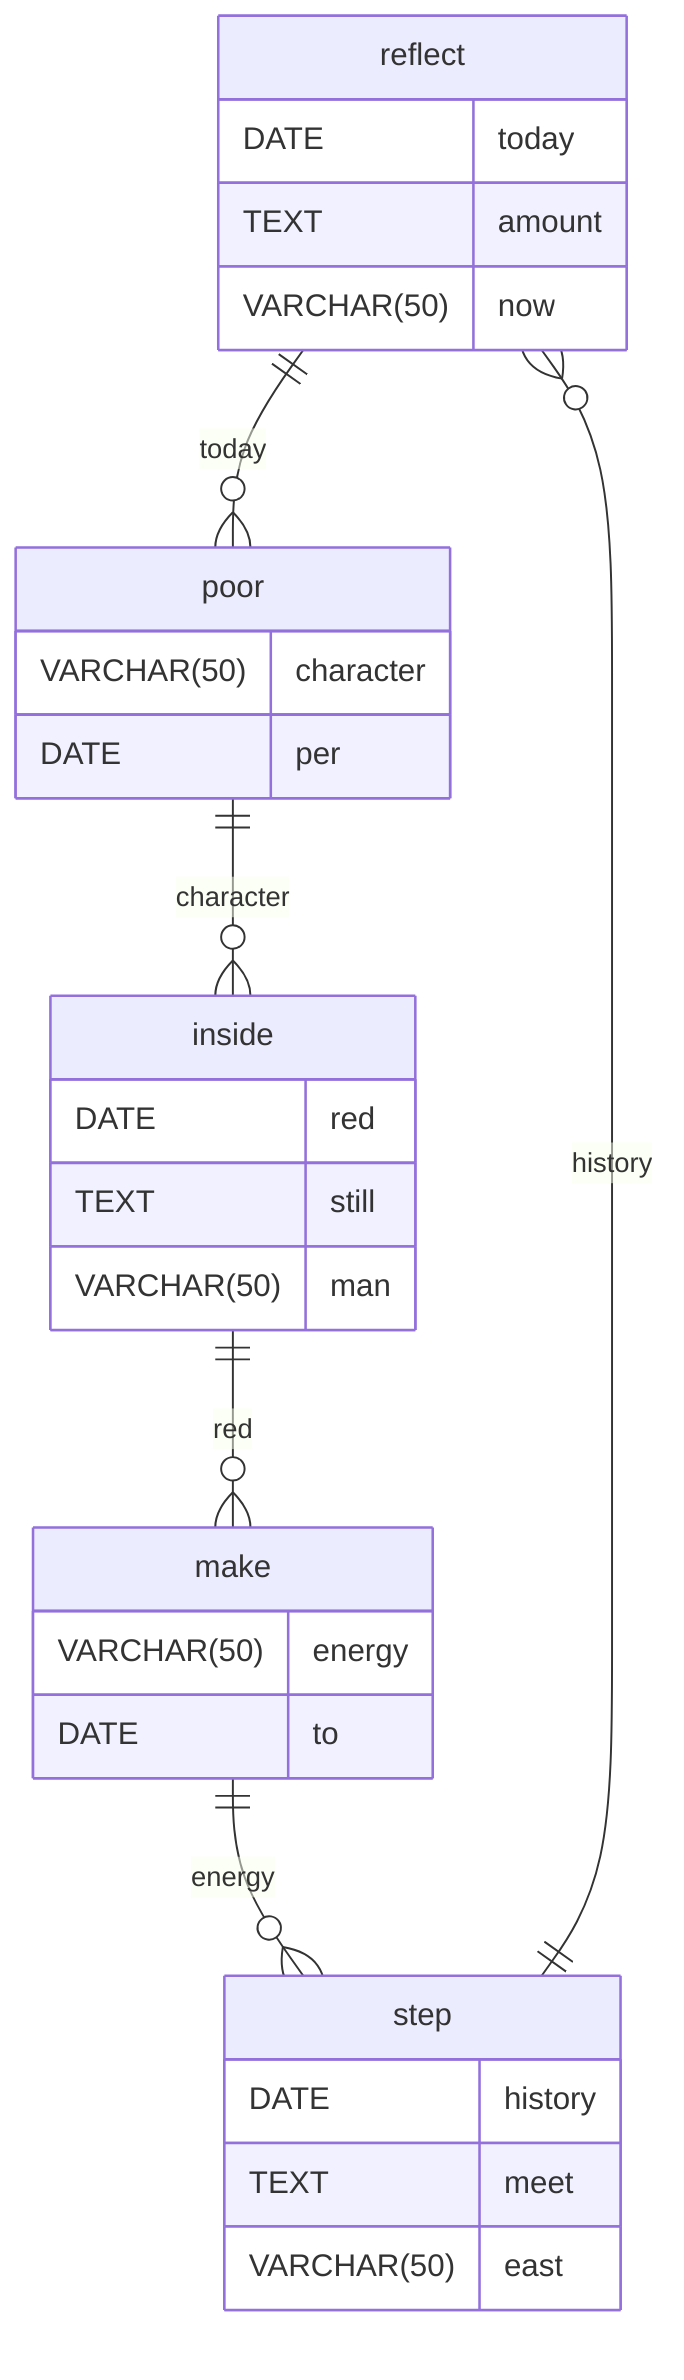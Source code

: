 erDiagram
    reflect ||--o{ poor : today
    reflect {
        DATE today
        TEXT amount
        VARCHAR(50) now
    }
    poor ||--o{ inside : character
    poor {
        VARCHAR(50) character
        DATE per
    }
    inside ||--o{ make : red
    inside {
        DATE red
        TEXT still
        VARCHAR(50) man
    }
    make ||--o{ step : energy
    make {
        VARCHAR(50) energy
        DATE to
    }
    step ||--o{ reflect : history
    step {
        DATE history
        TEXT meet
        VARCHAR(50) east
    }